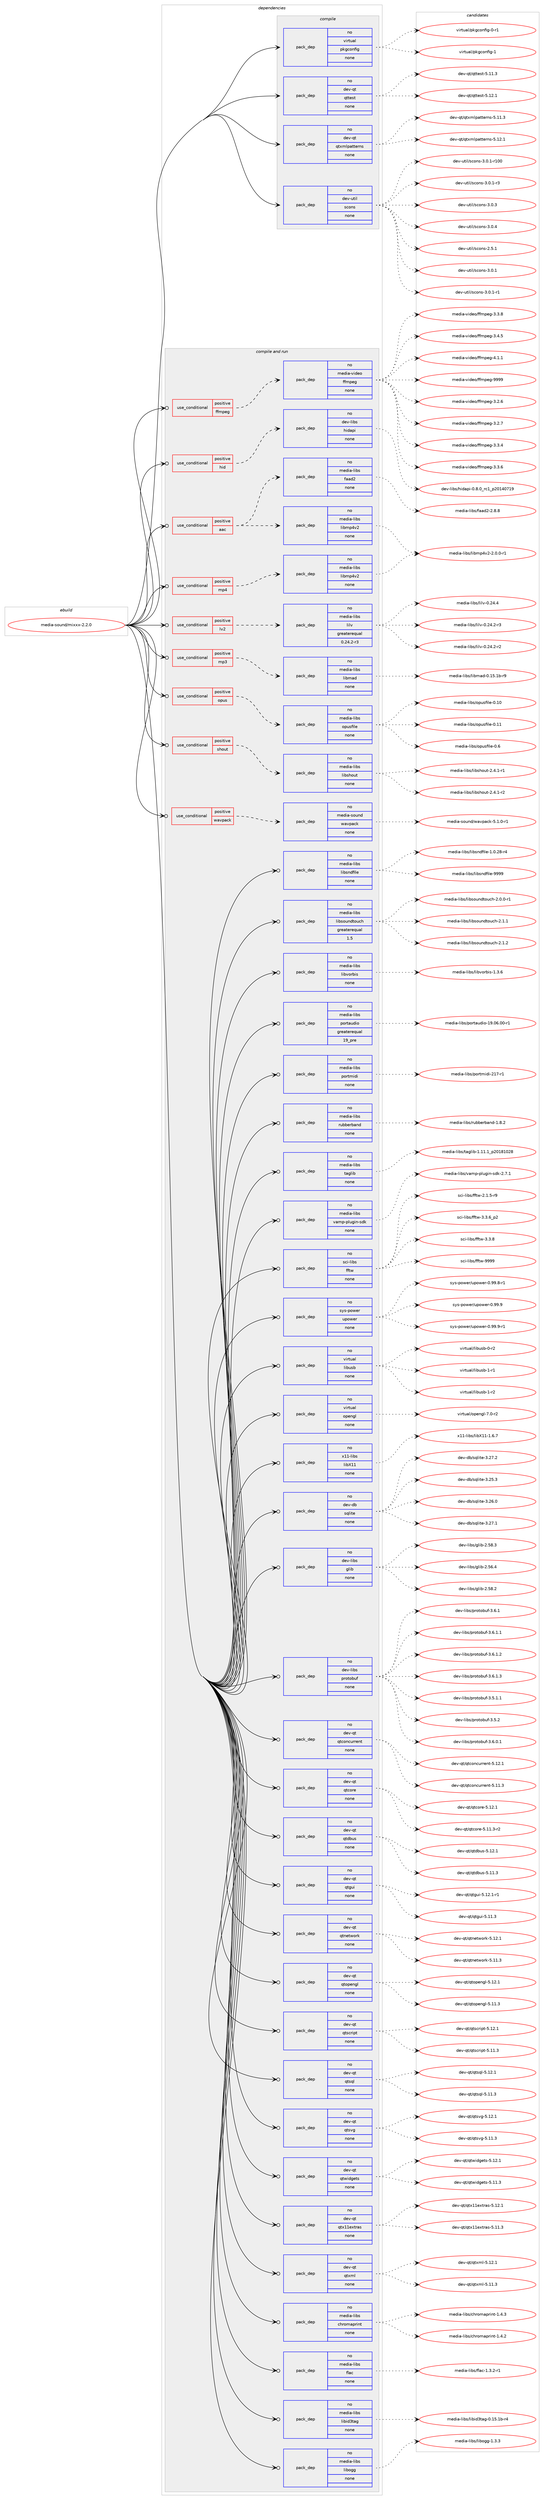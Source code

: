 digraph prolog {

# *************
# Graph options
# *************

newrank=true;
concentrate=true;
compound=true;
graph [rankdir=LR,fontname=Helvetica,fontsize=10,ranksep=1.5];#, ranksep=2.5, nodesep=0.2];
edge  [arrowhead=vee];
node  [fontname=Helvetica,fontsize=10];

# **********
# The ebuild
# **********

subgraph cluster_leftcol {
color=gray;
rank=same;
label=<<i>ebuild</i>>;
id [label="media-sound/mixxx-2.2.0", color=red, width=4, href="../media-sound/mixxx-2.2.0.svg"];
}

# ****************
# The dependencies
# ****************

subgraph cluster_midcol {
color=gray;
label=<<i>dependencies</i>>;
subgraph cluster_compile {
fillcolor="#eeeeee";
style=filled;
label=<<i>compile</i>>;
subgraph pack1163849 {
dependency1627608 [label=<<TABLE BORDER="0" CELLBORDER="1" CELLSPACING="0" CELLPADDING="4" WIDTH="220"><TR><TD ROWSPAN="6" CELLPADDING="30">pack_dep</TD></TR><TR><TD WIDTH="110">no</TD></TR><TR><TD>dev-qt</TD></TR><TR><TD>qttest</TD></TR><TR><TD>none</TD></TR><TR><TD></TD></TR></TABLE>>, shape=none, color=blue];
}
id:e -> dependency1627608:w [weight=20,style="solid",arrowhead="vee"];
subgraph pack1163850 {
dependency1627609 [label=<<TABLE BORDER="0" CELLBORDER="1" CELLSPACING="0" CELLPADDING="4" WIDTH="220"><TR><TD ROWSPAN="6" CELLPADDING="30">pack_dep</TD></TR><TR><TD WIDTH="110">no</TD></TR><TR><TD>dev-qt</TD></TR><TR><TD>qtxmlpatterns</TD></TR><TR><TD>none</TD></TR><TR><TD></TD></TR></TABLE>>, shape=none, color=blue];
}
id:e -> dependency1627609:w [weight=20,style="solid",arrowhead="vee"];
subgraph pack1163851 {
dependency1627610 [label=<<TABLE BORDER="0" CELLBORDER="1" CELLSPACING="0" CELLPADDING="4" WIDTH="220"><TR><TD ROWSPAN="6" CELLPADDING="30">pack_dep</TD></TR><TR><TD WIDTH="110">no</TD></TR><TR><TD>dev-util</TD></TR><TR><TD>scons</TD></TR><TR><TD>none</TD></TR><TR><TD></TD></TR></TABLE>>, shape=none, color=blue];
}
id:e -> dependency1627610:w [weight=20,style="solid",arrowhead="vee"];
subgraph pack1163852 {
dependency1627611 [label=<<TABLE BORDER="0" CELLBORDER="1" CELLSPACING="0" CELLPADDING="4" WIDTH="220"><TR><TD ROWSPAN="6" CELLPADDING="30">pack_dep</TD></TR><TR><TD WIDTH="110">no</TD></TR><TR><TD>virtual</TD></TR><TR><TD>pkgconfig</TD></TR><TR><TD>none</TD></TR><TR><TD></TD></TR></TABLE>>, shape=none, color=blue];
}
id:e -> dependency1627611:w [weight=20,style="solid",arrowhead="vee"];
}
subgraph cluster_compileandrun {
fillcolor="#eeeeee";
style=filled;
label=<<i>compile and run</i>>;
subgraph cond437482 {
dependency1627612 [label=<<TABLE BORDER="0" CELLBORDER="1" CELLSPACING="0" CELLPADDING="4"><TR><TD ROWSPAN="3" CELLPADDING="10">use_conditional</TD></TR><TR><TD>positive</TD></TR><TR><TD>aac</TD></TR></TABLE>>, shape=none, color=red];
subgraph pack1163853 {
dependency1627613 [label=<<TABLE BORDER="0" CELLBORDER="1" CELLSPACING="0" CELLPADDING="4" WIDTH="220"><TR><TD ROWSPAN="6" CELLPADDING="30">pack_dep</TD></TR><TR><TD WIDTH="110">no</TD></TR><TR><TD>media-libs</TD></TR><TR><TD>faad2</TD></TR><TR><TD>none</TD></TR><TR><TD></TD></TR></TABLE>>, shape=none, color=blue];
}
dependency1627612:e -> dependency1627613:w [weight=20,style="dashed",arrowhead="vee"];
subgraph pack1163854 {
dependency1627614 [label=<<TABLE BORDER="0" CELLBORDER="1" CELLSPACING="0" CELLPADDING="4" WIDTH="220"><TR><TD ROWSPAN="6" CELLPADDING="30">pack_dep</TD></TR><TR><TD WIDTH="110">no</TD></TR><TR><TD>media-libs</TD></TR><TR><TD>libmp4v2</TD></TR><TR><TD>none</TD></TR><TR><TD></TD></TR></TABLE>>, shape=none, color=blue];
}
dependency1627612:e -> dependency1627614:w [weight=20,style="dashed",arrowhead="vee"];
}
id:e -> dependency1627612:w [weight=20,style="solid",arrowhead="odotvee"];
subgraph cond437483 {
dependency1627615 [label=<<TABLE BORDER="0" CELLBORDER="1" CELLSPACING="0" CELLPADDING="4"><TR><TD ROWSPAN="3" CELLPADDING="10">use_conditional</TD></TR><TR><TD>positive</TD></TR><TR><TD>ffmpeg</TD></TR></TABLE>>, shape=none, color=red];
subgraph pack1163855 {
dependency1627616 [label=<<TABLE BORDER="0" CELLBORDER="1" CELLSPACING="0" CELLPADDING="4" WIDTH="220"><TR><TD ROWSPAN="6" CELLPADDING="30">pack_dep</TD></TR><TR><TD WIDTH="110">no</TD></TR><TR><TD>media-video</TD></TR><TR><TD>ffmpeg</TD></TR><TR><TD>none</TD></TR><TR><TD></TD></TR></TABLE>>, shape=none, color=blue];
}
dependency1627615:e -> dependency1627616:w [weight=20,style="dashed",arrowhead="vee"];
}
id:e -> dependency1627615:w [weight=20,style="solid",arrowhead="odotvee"];
subgraph cond437484 {
dependency1627617 [label=<<TABLE BORDER="0" CELLBORDER="1" CELLSPACING="0" CELLPADDING="4"><TR><TD ROWSPAN="3" CELLPADDING="10">use_conditional</TD></TR><TR><TD>positive</TD></TR><TR><TD>hid</TD></TR></TABLE>>, shape=none, color=red];
subgraph pack1163856 {
dependency1627618 [label=<<TABLE BORDER="0" CELLBORDER="1" CELLSPACING="0" CELLPADDING="4" WIDTH="220"><TR><TD ROWSPAN="6" CELLPADDING="30">pack_dep</TD></TR><TR><TD WIDTH="110">no</TD></TR><TR><TD>dev-libs</TD></TR><TR><TD>hidapi</TD></TR><TR><TD>none</TD></TR><TR><TD></TD></TR></TABLE>>, shape=none, color=blue];
}
dependency1627617:e -> dependency1627618:w [weight=20,style="dashed",arrowhead="vee"];
}
id:e -> dependency1627617:w [weight=20,style="solid",arrowhead="odotvee"];
subgraph cond437485 {
dependency1627619 [label=<<TABLE BORDER="0" CELLBORDER="1" CELLSPACING="0" CELLPADDING="4"><TR><TD ROWSPAN="3" CELLPADDING="10">use_conditional</TD></TR><TR><TD>positive</TD></TR><TR><TD>lv2</TD></TR></TABLE>>, shape=none, color=red];
subgraph pack1163857 {
dependency1627620 [label=<<TABLE BORDER="0" CELLBORDER="1" CELLSPACING="0" CELLPADDING="4" WIDTH="220"><TR><TD ROWSPAN="6" CELLPADDING="30">pack_dep</TD></TR><TR><TD WIDTH="110">no</TD></TR><TR><TD>media-libs</TD></TR><TR><TD>lilv</TD></TR><TR><TD>greaterequal</TD></TR><TR><TD>0.24.2-r3</TD></TR></TABLE>>, shape=none, color=blue];
}
dependency1627619:e -> dependency1627620:w [weight=20,style="dashed",arrowhead="vee"];
}
id:e -> dependency1627619:w [weight=20,style="solid",arrowhead="odotvee"];
subgraph cond437486 {
dependency1627621 [label=<<TABLE BORDER="0" CELLBORDER="1" CELLSPACING="0" CELLPADDING="4"><TR><TD ROWSPAN="3" CELLPADDING="10">use_conditional</TD></TR><TR><TD>positive</TD></TR><TR><TD>mp3</TD></TR></TABLE>>, shape=none, color=red];
subgraph pack1163858 {
dependency1627622 [label=<<TABLE BORDER="0" CELLBORDER="1" CELLSPACING="0" CELLPADDING="4" WIDTH="220"><TR><TD ROWSPAN="6" CELLPADDING="30">pack_dep</TD></TR><TR><TD WIDTH="110">no</TD></TR><TR><TD>media-libs</TD></TR><TR><TD>libmad</TD></TR><TR><TD>none</TD></TR><TR><TD></TD></TR></TABLE>>, shape=none, color=blue];
}
dependency1627621:e -> dependency1627622:w [weight=20,style="dashed",arrowhead="vee"];
}
id:e -> dependency1627621:w [weight=20,style="solid",arrowhead="odotvee"];
subgraph cond437487 {
dependency1627623 [label=<<TABLE BORDER="0" CELLBORDER="1" CELLSPACING="0" CELLPADDING="4"><TR><TD ROWSPAN="3" CELLPADDING="10">use_conditional</TD></TR><TR><TD>positive</TD></TR><TR><TD>mp4</TD></TR></TABLE>>, shape=none, color=red];
subgraph pack1163859 {
dependency1627624 [label=<<TABLE BORDER="0" CELLBORDER="1" CELLSPACING="0" CELLPADDING="4" WIDTH="220"><TR><TD ROWSPAN="6" CELLPADDING="30">pack_dep</TD></TR><TR><TD WIDTH="110">no</TD></TR><TR><TD>media-libs</TD></TR><TR><TD>libmp4v2</TD></TR><TR><TD>none</TD></TR><TR><TD></TD></TR></TABLE>>, shape=none, color=blue];
}
dependency1627623:e -> dependency1627624:w [weight=20,style="dashed",arrowhead="vee"];
}
id:e -> dependency1627623:w [weight=20,style="solid",arrowhead="odotvee"];
subgraph cond437488 {
dependency1627625 [label=<<TABLE BORDER="0" CELLBORDER="1" CELLSPACING="0" CELLPADDING="4"><TR><TD ROWSPAN="3" CELLPADDING="10">use_conditional</TD></TR><TR><TD>positive</TD></TR><TR><TD>opus</TD></TR></TABLE>>, shape=none, color=red];
subgraph pack1163860 {
dependency1627626 [label=<<TABLE BORDER="0" CELLBORDER="1" CELLSPACING="0" CELLPADDING="4" WIDTH="220"><TR><TD ROWSPAN="6" CELLPADDING="30">pack_dep</TD></TR><TR><TD WIDTH="110">no</TD></TR><TR><TD>media-libs</TD></TR><TR><TD>opusfile</TD></TR><TR><TD>none</TD></TR><TR><TD></TD></TR></TABLE>>, shape=none, color=blue];
}
dependency1627625:e -> dependency1627626:w [weight=20,style="dashed",arrowhead="vee"];
}
id:e -> dependency1627625:w [weight=20,style="solid",arrowhead="odotvee"];
subgraph cond437489 {
dependency1627627 [label=<<TABLE BORDER="0" CELLBORDER="1" CELLSPACING="0" CELLPADDING="4"><TR><TD ROWSPAN="3" CELLPADDING="10">use_conditional</TD></TR><TR><TD>positive</TD></TR><TR><TD>shout</TD></TR></TABLE>>, shape=none, color=red];
subgraph pack1163861 {
dependency1627628 [label=<<TABLE BORDER="0" CELLBORDER="1" CELLSPACING="0" CELLPADDING="4" WIDTH="220"><TR><TD ROWSPAN="6" CELLPADDING="30">pack_dep</TD></TR><TR><TD WIDTH="110">no</TD></TR><TR><TD>media-libs</TD></TR><TR><TD>libshout</TD></TR><TR><TD>none</TD></TR><TR><TD></TD></TR></TABLE>>, shape=none, color=blue];
}
dependency1627627:e -> dependency1627628:w [weight=20,style="dashed",arrowhead="vee"];
}
id:e -> dependency1627627:w [weight=20,style="solid",arrowhead="odotvee"];
subgraph cond437490 {
dependency1627629 [label=<<TABLE BORDER="0" CELLBORDER="1" CELLSPACING="0" CELLPADDING="4"><TR><TD ROWSPAN="3" CELLPADDING="10">use_conditional</TD></TR><TR><TD>positive</TD></TR><TR><TD>wavpack</TD></TR></TABLE>>, shape=none, color=red];
subgraph pack1163862 {
dependency1627630 [label=<<TABLE BORDER="0" CELLBORDER="1" CELLSPACING="0" CELLPADDING="4" WIDTH="220"><TR><TD ROWSPAN="6" CELLPADDING="30">pack_dep</TD></TR><TR><TD WIDTH="110">no</TD></TR><TR><TD>media-sound</TD></TR><TR><TD>wavpack</TD></TR><TR><TD>none</TD></TR><TR><TD></TD></TR></TABLE>>, shape=none, color=blue];
}
dependency1627629:e -> dependency1627630:w [weight=20,style="dashed",arrowhead="vee"];
}
id:e -> dependency1627629:w [weight=20,style="solid",arrowhead="odotvee"];
subgraph pack1163863 {
dependency1627631 [label=<<TABLE BORDER="0" CELLBORDER="1" CELLSPACING="0" CELLPADDING="4" WIDTH="220"><TR><TD ROWSPAN="6" CELLPADDING="30">pack_dep</TD></TR><TR><TD WIDTH="110">no</TD></TR><TR><TD>dev-db</TD></TR><TR><TD>sqlite</TD></TR><TR><TD>none</TD></TR><TR><TD></TD></TR></TABLE>>, shape=none, color=blue];
}
id:e -> dependency1627631:w [weight=20,style="solid",arrowhead="odotvee"];
subgraph pack1163864 {
dependency1627632 [label=<<TABLE BORDER="0" CELLBORDER="1" CELLSPACING="0" CELLPADDING="4" WIDTH="220"><TR><TD ROWSPAN="6" CELLPADDING="30">pack_dep</TD></TR><TR><TD WIDTH="110">no</TD></TR><TR><TD>dev-libs</TD></TR><TR><TD>glib</TD></TR><TR><TD>none</TD></TR><TR><TD></TD></TR></TABLE>>, shape=none, color=blue];
}
id:e -> dependency1627632:w [weight=20,style="solid",arrowhead="odotvee"];
subgraph pack1163865 {
dependency1627633 [label=<<TABLE BORDER="0" CELLBORDER="1" CELLSPACING="0" CELLPADDING="4" WIDTH="220"><TR><TD ROWSPAN="6" CELLPADDING="30">pack_dep</TD></TR><TR><TD WIDTH="110">no</TD></TR><TR><TD>dev-libs</TD></TR><TR><TD>protobuf</TD></TR><TR><TD>none</TD></TR><TR><TD></TD></TR></TABLE>>, shape=none, color=blue];
}
id:e -> dependency1627633:w [weight=20,style="solid",arrowhead="odotvee"];
subgraph pack1163866 {
dependency1627634 [label=<<TABLE BORDER="0" CELLBORDER="1" CELLSPACING="0" CELLPADDING="4" WIDTH="220"><TR><TD ROWSPAN="6" CELLPADDING="30">pack_dep</TD></TR><TR><TD WIDTH="110">no</TD></TR><TR><TD>dev-qt</TD></TR><TR><TD>qtconcurrent</TD></TR><TR><TD>none</TD></TR><TR><TD></TD></TR></TABLE>>, shape=none, color=blue];
}
id:e -> dependency1627634:w [weight=20,style="solid",arrowhead="odotvee"];
subgraph pack1163867 {
dependency1627635 [label=<<TABLE BORDER="0" CELLBORDER="1" CELLSPACING="0" CELLPADDING="4" WIDTH="220"><TR><TD ROWSPAN="6" CELLPADDING="30">pack_dep</TD></TR><TR><TD WIDTH="110">no</TD></TR><TR><TD>dev-qt</TD></TR><TR><TD>qtcore</TD></TR><TR><TD>none</TD></TR><TR><TD></TD></TR></TABLE>>, shape=none, color=blue];
}
id:e -> dependency1627635:w [weight=20,style="solid",arrowhead="odotvee"];
subgraph pack1163868 {
dependency1627636 [label=<<TABLE BORDER="0" CELLBORDER="1" CELLSPACING="0" CELLPADDING="4" WIDTH="220"><TR><TD ROWSPAN="6" CELLPADDING="30">pack_dep</TD></TR><TR><TD WIDTH="110">no</TD></TR><TR><TD>dev-qt</TD></TR><TR><TD>qtdbus</TD></TR><TR><TD>none</TD></TR><TR><TD></TD></TR></TABLE>>, shape=none, color=blue];
}
id:e -> dependency1627636:w [weight=20,style="solid",arrowhead="odotvee"];
subgraph pack1163869 {
dependency1627637 [label=<<TABLE BORDER="0" CELLBORDER="1" CELLSPACING="0" CELLPADDING="4" WIDTH="220"><TR><TD ROWSPAN="6" CELLPADDING="30">pack_dep</TD></TR><TR><TD WIDTH="110">no</TD></TR><TR><TD>dev-qt</TD></TR><TR><TD>qtgui</TD></TR><TR><TD>none</TD></TR><TR><TD></TD></TR></TABLE>>, shape=none, color=blue];
}
id:e -> dependency1627637:w [weight=20,style="solid",arrowhead="odotvee"];
subgraph pack1163870 {
dependency1627638 [label=<<TABLE BORDER="0" CELLBORDER="1" CELLSPACING="0" CELLPADDING="4" WIDTH="220"><TR><TD ROWSPAN="6" CELLPADDING="30">pack_dep</TD></TR><TR><TD WIDTH="110">no</TD></TR><TR><TD>dev-qt</TD></TR><TR><TD>qtnetwork</TD></TR><TR><TD>none</TD></TR><TR><TD></TD></TR></TABLE>>, shape=none, color=blue];
}
id:e -> dependency1627638:w [weight=20,style="solid",arrowhead="odotvee"];
subgraph pack1163871 {
dependency1627639 [label=<<TABLE BORDER="0" CELLBORDER="1" CELLSPACING="0" CELLPADDING="4" WIDTH="220"><TR><TD ROWSPAN="6" CELLPADDING="30">pack_dep</TD></TR><TR><TD WIDTH="110">no</TD></TR><TR><TD>dev-qt</TD></TR><TR><TD>qtopengl</TD></TR><TR><TD>none</TD></TR><TR><TD></TD></TR></TABLE>>, shape=none, color=blue];
}
id:e -> dependency1627639:w [weight=20,style="solid",arrowhead="odotvee"];
subgraph pack1163872 {
dependency1627640 [label=<<TABLE BORDER="0" CELLBORDER="1" CELLSPACING="0" CELLPADDING="4" WIDTH="220"><TR><TD ROWSPAN="6" CELLPADDING="30">pack_dep</TD></TR><TR><TD WIDTH="110">no</TD></TR><TR><TD>dev-qt</TD></TR><TR><TD>qtscript</TD></TR><TR><TD>none</TD></TR><TR><TD></TD></TR></TABLE>>, shape=none, color=blue];
}
id:e -> dependency1627640:w [weight=20,style="solid",arrowhead="odotvee"];
subgraph pack1163873 {
dependency1627641 [label=<<TABLE BORDER="0" CELLBORDER="1" CELLSPACING="0" CELLPADDING="4" WIDTH="220"><TR><TD ROWSPAN="6" CELLPADDING="30">pack_dep</TD></TR><TR><TD WIDTH="110">no</TD></TR><TR><TD>dev-qt</TD></TR><TR><TD>qtsql</TD></TR><TR><TD>none</TD></TR><TR><TD></TD></TR></TABLE>>, shape=none, color=blue];
}
id:e -> dependency1627641:w [weight=20,style="solid",arrowhead="odotvee"];
subgraph pack1163874 {
dependency1627642 [label=<<TABLE BORDER="0" CELLBORDER="1" CELLSPACING="0" CELLPADDING="4" WIDTH="220"><TR><TD ROWSPAN="6" CELLPADDING="30">pack_dep</TD></TR><TR><TD WIDTH="110">no</TD></TR><TR><TD>dev-qt</TD></TR><TR><TD>qtsvg</TD></TR><TR><TD>none</TD></TR><TR><TD></TD></TR></TABLE>>, shape=none, color=blue];
}
id:e -> dependency1627642:w [weight=20,style="solid",arrowhead="odotvee"];
subgraph pack1163875 {
dependency1627643 [label=<<TABLE BORDER="0" CELLBORDER="1" CELLSPACING="0" CELLPADDING="4" WIDTH="220"><TR><TD ROWSPAN="6" CELLPADDING="30">pack_dep</TD></TR><TR><TD WIDTH="110">no</TD></TR><TR><TD>dev-qt</TD></TR><TR><TD>qtwidgets</TD></TR><TR><TD>none</TD></TR><TR><TD></TD></TR></TABLE>>, shape=none, color=blue];
}
id:e -> dependency1627643:w [weight=20,style="solid",arrowhead="odotvee"];
subgraph pack1163876 {
dependency1627644 [label=<<TABLE BORDER="0" CELLBORDER="1" CELLSPACING="0" CELLPADDING="4" WIDTH="220"><TR><TD ROWSPAN="6" CELLPADDING="30">pack_dep</TD></TR><TR><TD WIDTH="110">no</TD></TR><TR><TD>dev-qt</TD></TR><TR><TD>qtx11extras</TD></TR><TR><TD>none</TD></TR><TR><TD></TD></TR></TABLE>>, shape=none, color=blue];
}
id:e -> dependency1627644:w [weight=20,style="solid",arrowhead="odotvee"];
subgraph pack1163877 {
dependency1627645 [label=<<TABLE BORDER="0" CELLBORDER="1" CELLSPACING="0" CELLPADDING="4" WIDTH="220"><TR><TD ROWSPAN="6" CELLPADDING="30">pack_dep</TD></TR><TR><TD WIDTH="110">no</TD></TR><TR><TD>dev-qt</TD></TR><TR><TD>qtxml</TD></TR><TR><TD>none</TD></TR><TR><TD></TD></TR></TABLE>>, shape=none, color=blue];
}
id:e -> dependency1627645:w [weight=20,style="solid",arrowhead="odotvee"];
subgraph pack1163878 {
dependency1627646 [label=<<TABLE BORDER="0" CELLBORDER="1" CELLSPACING="0" CELLPADDING="4" WIDTH="220"><TR><TD ROWSPAN="6" CELLPADDING="30">pack_dep</TD></TR><TR><TD WIDTH="110">no</TD></TR><TR><TD>media-libs</TD></TR><TR><TD>chromaprint</TD></TR><TR><TD>none</TD></TR><TR><TD></TD></TR></TABLE>>, shape=none, color=blue];
}
id:e -> dependency1627646:w [weight=20,style="solid",arrowhead="odotvee"];
subgraph pack1163879 {
dependency1627647 [label=<<TABLE BORDER="0" CELLBORDER="1" CELLSPACING="0" CELLPADDING="4" WIDTH="220"><TR><TD ROWSPAN="6" CELLPADDING="30">pack_dep</TD></TR><TR><TD WIDTH="110">no</TD></TR><TR><TD>media-libs</TD></TR><TR><TD>flac</TD></TR><TR><TD>none</TD></TR><TR><TD></TD></TR></TABLE>>, shape=none, color=blue];
}
id:e -> dependency1627647:w [weight=20,style="solid",arrowhead="odotvee"];
subgraph pack1163880 {
dependency1627648 [label=<<TABLE BORDER="0" CELLBORDER="1" CELLSPACING="0" CELLPADDING="4" WIDTH="220"><TR><TD ROWSPAN="6" CELLPADDING="30">pack_dep</TD></TR><TR><TD WIDTH="110">no</TD></TR><TR><TD>media-libs</TD></TR><TR><TD>libid3tag</TD></TR><TR><TD>none</TD></TR><TR><TD></TD></TR></TABLE>>, shape=none, color=blue];
}
id:e -> dependency1627648:w [weight=20,style="solid",arrowhead="odotvee"];
subgraph pack1163881 {
dependency1627649 [label=<<TABLE BORDER="0" CELLBORDER="1" CELLSPACING="0" CELLPADDING="4" WIDTH="220"><TR><TD ROWSPAN="6" CELLPADDING="30">pack_dep</TD></TR><TR><TD WIDTH="110">no</TD></TR><TR><TD>media-libs</TD></TR><TR><TD>libogg</TD></TR><TR><TD>none</TD></TR><TR><TD></TD></TR></TABLE>>, shape=none, color=blue];
}
id:e -> dependency1627649:w [weight=20,style="solid",arrowhead="odotvee"];
subgraph pack1163882 {
dependency1627650 [label=<<TABLE BORDER="0" CELLBORDER="1" CELLSPACING="0" CELLPADDING="4" WIDTH="220"><TR><TD ROWSPAN="6" CELLPADDING="30">pack_dep</TD></TR><TR><TD WIDTH="110">no</TD></TR><TR><TD>media-libs</TD></TR><TR><TD>libsndfile</TD></TR><TR><TD>none</TD></TR><TR><TD></TD></TR></TABLE>>, shape=none, color=blue];
}
id:e -> dependency1627650:w [weight=20,style="solid",arrowhead="odotvee"];
subgraph pack1163883 {
dependency1627651 [label=<<TABLE BORDER="0" CELLBORDER="1" CELLSPACING="0" CELLPADDING="4" WIDTH="220"><TR><TD ROWSPAN="6" CELLPADDING="30">pack_dep</TD></TR><TR><TD WIDTH="110">no</TD></TR><TR><TD>media-libs</TD></TR><TR><TD>libsoundtouch</TD></TR><TR><TD>greaterequal</TD></TR><TR><TD>1.5</TD></TR></TABLE>>, shape=none, color=blue];
}
id:e -> dependency1627651:w [weight=20,style="solid",arrowhead="odotvee"];
subgraph pack1163884 {
dependency1627652 [label=<<TABLE BORDER="0" CELLBORDER="1" CELLSPACING="0" CELLPADDING="4" WIDTH="220"><TR><TD ROWSPAN="6" CELLPADDING="30">pack_dep</TD></TR><TR><TD WIDTH="110">no</TD></TR><TR><TD>media-libs</TD></TR><TR><TD>libvorbis</TD></TR><TR><TD>none</TD></TR><TR><TD></TD></TR></TABLE>>, shape=none, color=blue];
}
id:e -> dependency1627652:w [weight=20,style="solid",arrowhead="odotvee"];
subgraph pack1163885 {
dependency1627653 [label=<<TABLE BORDER="0" CELLBORDER="1" CELLSPACING="0" CELLPADDING="4" WIDTH="220"><TR><TD ROWSPAN="6" CELLPADDING="30">pack_dep</TD></TR><TR><TD WIDTH="110">no</TD></TR><TR><TD>media-libs</TD></TR><TR><TD>portaudio</TD></TR><TR><TD>greaterequal</TD></TR><TR><TD>19_pre</TD></TR></TABLE>>, shape=none, color=blue];
}
id:e -> dependency1627653:w [weight=20,style="solid",arrowhead="odotvee"];
subgraph pack1163886 {
dependency1627654 [label=<<TABLE BORDER="0" CELLBORDER="1" CELLSPACING="0" CELLPADDING="4" WIDTH="220"><TR><TD ROWSPAN="6" CELLPADDING="30">pack_dep</TD></TR><TR><TD WIDTH="110">no</TD></TR><TR><TD>media-libs</TD></TR><TR><TD>portmidi</TD></TR><TR><TD>none</TD></TR><TR><TD></TD></TR></TABLE>>, shape=none, color=blue];
}
id:e -> dependency1627654:w [weight=20,style="solid",arrowhead="odotvee"];
subgraph pack1163887 {
dependency1627655 [label=<<TABLE BORDER="0" CELLBORDER="1" CELLSPACING="0" CELLPADDING="4" WIDTH="220"><TR><TD ROWSPAN="6" CELLPADDING="30">pack_dep</TD></TR><TR><TD WIDTH="110">no</TD></TR><TR><TD>media-libs</TD></TR><TR><TD>rubberband</TD></TR><TR><TD>none</TD></TR><TR><TD></TD></TR></TABLE>>, shape=none, color=blue];
}
id:e -> dependency1627655:w [weight=20,style="solid",arrowhead="odotvee"];
subgraph pack1163888 {
dependency1627656 [label=<<TABLE BORDER="0" CELLBORDER="1" CELLSPACING="0" CELLPADDING="4" WIDTH="220"><TR><TD ROWSPAN="6" CELLPADDING="30">pack_dep</TD></TR><TR><TD WIDTH="110">no</TD></TR><TR><TD>media-libs</TD></TR><TR><TD>taglib</TD></TR><TR><TD>none</TD></TR><TR><TD></TD></TR></TABLE>>, shape=none, color=blue];
}
id:e -> dependency1627656:w [weight=20,style="solid",arrowhead="odotvee"];
subgraph pack1163889 {
dependency1627657 [label=<<TABLE BORDER="0" CELLBORDER="1" CELLSPACING="0" CELLPADDING="4" WIDTH="220"><TR><TD ROWSPAN="6" CELLPADDING="30">pack_dep</TD></TR><TR><TD WIDTH="110">no</TD></TR><TR><TD>media-libs</TD></TR><TR><TD>vamp-plugin-sdk</TD></TR><TR><TD>none</TD></TR><TR><TD></TD></TR></TABLE>>, shape=none, color=blue];
}
id:e -> dependency1627657:w [weight=20,style="solid",arrowhead="odotvee"];
subgraph pack1163890 {
dependency1627658 [label=<<TABLE BORDER="0" CELLBORDER="1" CELLSPACING="0" CELLPADDING="4" WIDTH="220"><TR><TD ROWSPAN="6" CELLPADDING="30">pack_dep</TD></TR><TR><TD WIDTH="110">no</TD></TR><TR><TD>sci-libs</TD></TR><TR><TD>fftw</TD></TR><TR><TD>none</TD></TR><TR><TD></TD></TR></TABLE>>, shape=none, color=blue];
}
id:e -> dependency1627658:w [weight=20,style="solid",arrowhead="odotvee"];
subgraph pack1163891 {
dependency1627659 [label=<<TABLE BORDER="0" CELLBORDER="1" CELLSPACING="0" CELLPADDING="4" WIDTH="220"><TR><TD ROWSPAN="6" CELLPADDING="30">pack_dep</TD></TR><TR><TD WIDTH="110">no</TD></TR><TR><TD>sys-power</TD></TR><TR><TD>upower</TD></TR><TR><TD>none</TD></TR><TR><TD></TD></TR></TABLE>>, shape=none, color=blue];
}
id:e -> dependency1627659:w [weight=20,style="solid",arrowhead="odotvee"];
subgraph pack1163892 {
dependency1627660 [label=<<TABLE BORDER="0" CELLBORDER="1" CELLSPACING="0" CELLPADDING="4" WIDTH="220"><TR><TD ROWSPAN="6" CELLPADDING="30">pack_dep</TD></TR><TR><TD WIDTH="110">no</TD></TR><TR><TD>virtual</TD></TR><TR><TD>libusb</TD></TR><TR><TD>none</TD></TR><TR><TD></TD></TR></TABLE>>, shape=none, color=blue];
}
id:e -> dependency1627660:w [weight=20,style="solid",arrowhead="odotvee"];
subgraph pack1163893 {
dependency1627661 [label=<<TABLE BORDER="0" CELLBORDER="1" CELLSPACING="0" CELLPADDING="4" WIDTH="220"><TR><TD ROWSPAN="6" CELLPADDING="30">pack_dep</TD></TR><TR><TD WIDTH="110">no</TD></TR><TR><TD>virtual</TD></TR><TR><TD>opengl</TD></TR><TR><TD>none</TD></TR><TR><TD></TD></TR></TABLE>>, shape=none, color=blue];
}
id:e -> dependency1627661:w [weight=20,style="solid",arrowhead="odotvee"];
subgraph pack1163894 {
dependency1627662 [label=<<TABLE BORDER="0" CELLBORDER="1" CELLSPACING="0" CELLPADDING="4" WIDTH="220"><TR><TD ROWSPAN="6" CELLPADDING="30">pack_dep</TD></TR><TR><TD WIDTH="110">no</TD></TR><TR><TD>x11-libs</TD></TR><TR><TD>libX11</TD></TR><TR><TD>none</TD></TR><TR><TD></TD></TR></TABLE>>, shape=none, color=blue];
}
id:e -> dependency1627662:w [weight=20,style="solid",arrowhead="odotvee"];
}
subgraph cluster_run {
fillcolor="#eeeeee";
style=filled;
label=<<i>run</i>>;
}
}

# **************
# The candidates
# **************

subgraph cluster_choices {
rank=same;
color=gray;
label=<<i>candidates</i>>;

subgraph choice1163849 {
color=black;
nodesep=1;
choice100101118451131164711311611610111511645534649494651 [label="dev-qt/qttest-5.11.3", color=red, width=4,href="../dev-qt/qttest-5.11.3.svg"];
choice100101118451131164711311611610111511645534649504649 [label="dev-qt/qttest-5.12.1", color=red, width=4,href="../dev-qt/qttest-5.12.1.svg"];
dependency1627608:e -> choice100101118451131164711311611610111511645534649494651:w [style=dotted,weight="100"];
dependency1627608:e -> choice100101118451131164711311611610111511645534649504649:w [style=dotted,weight="100"];
}
subgraph choice1163850 {
color=black;
nodesep=1;
choice10010111845113116471131161201091081129711611610111411011545534649494651 [label="dev-qt/qtxmlpatterns-5.11.3", color=red, width=4,href="../dev-qt/qtxmlpatterns-5.11.3.svg"];
choice10010111845113116471131161201091081129711611610111411011545534649504649 [label="dev-qt/qtxmlpatterns-5.12.1", color=red, width=4,href="../dev-qt/qtxmlpatterns-5.12.1.svg"];
dependency1627609:e -> choice10010111845113116471131161201091081129711611610111411011545534649494651:w [style=dotted,weight="100"];
dependency1627609:e -> choice10010111845113116471131161201091081129711611610111411011545534649504649:w [style=dotted,weight="100"];
}
subgraph choice1163851 {
color=black;
nodesep=1;
choice100101118451171161051084711599111110115455046534649 [label="dev-util/scons-2.5.1", color=red, width=4,href="../dev-util/scons-2.5.1.svg"];
choice100101118451171161051084711599111110115455146484649 [label="dev-util/scons-3.0.1", color=red, width=4,href="../dev-util/scons-3.0.1.svg"];
choice1001011184511711610510847115991111101154551464846494511449 [label="dev-util/scons-3.0.1-r1", color=red, width=4,href="../dev-util/scons-3.0.1-r1.svg"];
choice10010111845117116105108471159911111011545514648464945114494848 [label="dev-util/scons-3.0.1-r100", color=red, width=4,href="../dev-util/scons-3.0.1-r100.svg"];
choice1001011184511711610510847115991111101154551464846494511451 [label="dev-util/scons-3.0.1-r3", color=red, width=4,href="../dev-util/scons-3.0.1-r3.svg"];
choice100101118451171161051084711599111110115455146484651 [label="dev-util/scons-3.0.3", color=red, width=4,href="../dev-util/scons-3.0.3.svg"];
choice100101118451171161051084711599111110115455146484652 [label="dev-util/scons-3.0.4", color=red, width=4,href="../dev-util/scons-3.0.4.svg"];
dependency1627610:e -> choice100101118451171161051084711599111110115455046534649:w [style=dotted,weight="100"];
dependency1627610:e -> choice100101118451171161051084711599111110115455146484649:w [style=dotted,weight="100"];
dependency1627610:e -> choice1001011184511711610510847115991111101154551464846494511449:w [style=dotted,weight="100"];
dependency1627610:e -> choice10010111845117116105108471159911111011545514648464945114494848:w [style=dotted,weight="100"];
dependency1627610:e -> choice1001011184511711610510847115991111101154551464846494511451:w [style=dotted,weight="100"];
dependency1627610:e -> choice100101118451171161051084711599111110115455146484651:w [style=dotted,weight="100"];
dependency1627610:e -> choice100101118451171161051084711599111110115455146484652:w [style=dotted,weight="100"];
}
subgraph choice1163852 {
color=black;
nodesep=1;
choice11810511411611797108471121071039911111010210510345484511449 [label="virtual/pkgconfig-0-r1", color=red, width=4,href="../virtual/pkgconfig-0-r1.svg"];
choice1181051141161179710847112107103991111101021051034549 [label="virtual/pkgconfig-1", color=red, width=4,href="../virtual/pkgconfig-1.svg"];
dependency1627611:e -> choice11810511411611797108471121071039911111010210510345484511449:w [style=dotted,weight="100"];
dependency1627611:e -> choice1181051141161179710847112107103991111101021051034549:w [style=dotted,weight="100"];
}
subgraph choice1163853 {
color=black;
nodesep=1;
choice10910110010597451081059811547102979710050455046564656 [label="media-libs/faad2-2.8.8", color=red, width=4,href="../media-libs/faad2-2.8.8.svg"];
dependency1627613:e -> choice10910110010597451081059811547102979710050455046564656:w [style=dotted,weight="100"];
}
subgraph choice1163854 {
color=black;
nodesep=1;
choice109101100105974510810598115471081059810911252118504550464846484511449 [label="media-libs/libmp4v2-2.0.0-r1", color=red, width=4,href="../media-libs/libmp4v2-2.0.0-r1.svg"];
dependency1627614:e -> choice109101100105974510810598115471081059810911252118504550464846484511449:w [style=dotted,weight="100"];
}
subgraph choice1163855 {
color=black;
nodesep=1;
choice109101100105974511810510010111147102102109112101103455146504654 [label="media-video/ffmpeg-3.2.6", color=red, width=4,href="../media-video/ffmpeg-3.2.6.svg"];
choice109101100105974511810510010111147102102109112101103455146504655 [label="media-video/ffmpeg-3.2.7", color=red, width=4,href="../media-video/ffmpeg-3.2.7.svg"];
choice109101100105974511810510010111147102102109112101103455146514652 [label="media-video/ffmpeg-3.3.4", color=red, width=4,href="../media-video/ffmpeg-3.3.4.svg"];
choice109101100105974511810510010111147102102109112101103455146514654 [label="media-video/ffmpeg-3.3.6", color=red, width=4,href="../media-video/ffmpeg-3.3.6.svg"];
choice109101100105974511810510010111147102102109112101103455146514656 [label="media-video/ffmpeg-3.3.8", color=red, width=4,href="../media-video/ffmpeg-3.3.8.svg"];
choice109101100105974511810510010111147102102109112101103455146524653 [label="media-video/ffmpeg-3.4.5", color=red, width=4,href="../media-video/ffmpeg-3.4.5.svg"];
choice109101100105974511810510010111147102102109112101103455246494649 [label="media-video/ffmpeg-4.1.1", color=red, width=4,href="../media-video/ffmpeg-4.1.1.svg"];
choice1091011001059745118105100101111471021021091121011034557575757 [label="media-video/ffmpeg-9999", color=red, width=4,href="../media-video/ffmpeg-9999.svg"];
dependency1627616:e -> choice109101100105974511810510010111147102102109112101103455146504654:w [style=dotted,weight="100"];
dependency1627616:e -> choice109101100105974511810510010111147102102109112101103455146504655:w [style=dotted,weight="100"];
dependency1627616:e -> choice109101100105974511810510010111147102102109112101103455146514652:w [style=dotted,weight="100"];
dependency1627616:e -> choice109101100105974511810510010111147102102109112101103455146514654:w [style=dotted,weight="100"];
dependency1627616:e -> choice109101100105974511810510010111147102102109112101103455146514656:w [style=dotted,weight="100"];
dependency1627616:e -> choice109101100105974511810510010111147102102109112101103455146524653:w [style=dotted,weight="100"];
dependency1627616:e -> choice109101100105974511810510010111147102102109112101103455246494649:w [style=dotted,weight="100"];
dependency1627616:e -> choice1091011001059745118105100101111471021021091121011034557575757:w [style=dotted,weight="100"];
}
subgraph choice1163856 {
color=black;
nodesep=1;
choice10010111845108105981154710410510097112105454846564648951149949951125048495248554957 [label="dev-libs/hidapi-0.8.0_rc1_p20140719", color=red, width=4,href="../dev-libs/hidapi-0.8.0_rc1_p20140719.svg"];
dependency1627618:e -> choice10010111845108105981154710410510097112105454846564648951149949951125048495248554957:w [style=dotted,weight="100"];
}
subgraph choice1163857 {
color=black;
nodesep=1;
choice10910110010597451081059811547108105108118454846505246504511450 [label="media-libs/lilv-0.24.2-r2", color=red, width=4,href="../media-libs/lilv-0.24.2-r2.svg"];
choice10910110010597451081059811547108105108118454846505246504511451 [label="media-libs/lilv-0.24.2-r3", color=red, width=4,href="../media-libs/lilv-0.24.2-r3.svg"];
choice1091011001059745108105981154710810510811845484650524652 [label="media-libs/lilv-0.24.4", color=red, width=4,href="../media-libs/lilv-0.24.4.svg"];
dependency1627620:e -> choice10910110010597451081059811547108105108118454846505246504511450:w [style=dotted,weight="100"];
dependency1627620:e -> choice10910110010597451081059811547108105108118454846505246504511451:w [style=dotted,weight="100"];
dependency1627620:e -> choice1091011001059745108105981154710810510811845484650524652:w [style=dotted,weight="100"];
}
subgraph choice1163858 {
color=black;
nodesep=1;
choice10910110010597451081059811547108105981099710045484649534649984511457 [label="media-libs/libmad-0.15.1b-r9", color=red, width=4,href="../media-libs/libmad-0.15.1b-r9.svg"];
dependency1627622:e -> choice10910110010597451081059811547108105981099710045484649534649984511457:w [style=dotted,weight="100"];
}
subgraph choice1163859 {
color=black;
nodesep=1;
choice109101100105974510810598115471081059810911252118504550464846484511449 [label="media-libs/libmp4v2-2.0.0-r1", color=red, width=4,href="../media-libs/libmp4v2-2.0.0-r1.svg"];
dependency1627624:e -> choice109101100105974510810598115471081059810911252118504550464846484511449:w [style=dotted,weight="100"];
}
subgraph choice1163860 {
color=black;
nodesep=1;
choice109101100105974510810598115471111121171151021051081014548464948 [label="media-libs/opusfile-0.10", color=red, width=4,href="../media-libs/opusfile-0.10.svg"];
choice109101100105974510810598115471111121171151021051081014548464949 [label="media-libs/opusfile-0.11", color=red, width=4,href="../media-libs/opusfile-0.11.svg"];
choice1091011001059745108105981154711111211711510210510810145484654 [label="media-libs/opusfile-0.6", color=red, width=4,href="../media-libs/opusfile-0.6.svg"];
dependency1627626:e -> choice109101100105974510810598115471111121171151021051081014548464948:w [style=dotted,weight="100"];
dependency1627626:e -> choice109101100105974510810598115471111121171151021051081014548464949:w [style=dotted,weight="100"];
dependency1627626:e -> choice1091011001059745108105981154711111211711510210510810145484654:w [style=dotted,weight="100"];
}
subgraph choice1163861 {
color=black;
nodesep=1;
choice10910110010597451081059811547108105981151041111171164550465246494511449 [label="media-libs/libshout-2.4.1-r1", color=red, width=4,href="../media-libs/libshout-2.4.1-r1.svg"];
choice10910110010597451081059811547108105981151041111171164550465246494511450 [label="media-libs/libshout-2.4.1-r2", color=red, width=4,href="../media-libs/libshout-2.4.1-r2.svg"];
dependency1627628:e -> choice10910110010597451081059811547108105981151041111171164550465246494511449:w [style=dotted,weight="100"];
dependency1627628:e -> choice10910110010597451081059811547108105981151041111171164550465246494511450:w [style=dotted,weight="100"];
}
subgraph choice1163862 {
color=black;
nodesep=1;
choice1091011001059745115111117110100471199711811297991074553464946484511449 [label="media-sound/wavpack-5.1.0-r1", color=red, width=4,href="../media-sound/wavpack-5.1.0-r1.svg"];
dependency1627630:e -> choice1091011001059745115111117110100471199711811297991074553464946484511449:w [style=dotted,weight="100"];
}
subgraph choice1163863 {
color=black;
nodesep=1;
choice10010111845100984711511310810511610145514650534651 [label="dev-db/sqlite-3.25.3", color=red, width=4,href="../dev-db/sqlite-3.25.3.svg"];
choice10010111845100984711511310810511610145514650544648 [label="dev-db/sqlite-3.26.0", color=red, width=4,href="../dev-db/sqlite-3.26.0.svg"];
choice10010111845100984711511310810511610145514650554649 [label="dev-db/sqlite-3.27.1", color=red, width=4,href="../dev-db/sqlite-3.27.1.svg"];
choice10010111845100984711511310810511610145514650554650 [label="dev-db/sqlite-3.27.2", color=red, width=4,href="../dev-db/sqlite-3.27.2.svg"];
dependency1627631:e -> choice10010111845100984711511310810511610145514650534651:w [style=dotted,weight="100"];
dependency1627631:e -> choice10010111845100984711511310810511610145514650544648:w [style=dotted,weight="100"];
dependency1627631:e -> choice10010111845100984711511310810511610145514650554649:w [style=dotted,weight="100"];
dependency1627631:e -> choice10010111845100984711511310810511610145514650554650:w [style=dotted,weight="100"];
}
subgraph choice1163864 {
color=black;
nodesep=1;
choice1001011184510810598115471031081059845504653544652 [label="dev-libs/glib-2.56.4", color=red, width=4,href="../dev-libs/glib-2.56.4.svg"];
choice1001011184510810598115471031081059845504653564650 [label="dev-libs/glib-2.58.2", color=red, width=4,href="../dev-libs/glib-2.58.2.svg"];
choice1001011184510810598115471031081059845504653564651 [label="dev-libs/glib-2.58.3", color=red, width=4,href="../dev-libs/glib-2.58.3.svg"];
dependency1627632:e -> choice1001011184510810598115471031081059845504653544652:w [style=dotted,weight="100"];
dependency1627632:e -> choice1001011184510810598115471031081059845504653564650:w [style=dotted,weight="100"];
dependency1627632:e -> choice1001011184510810598115471031081059845504653564651:w [style=dotted,weight="100"];
}
subgraph choice1163865 {
color=black;
nodesep=1;
choice100101118451081059811547112114111116111981171024551465346494649 [label="dev-libs/protobuf-3.5.1.1", color=red, width=4,href="../dev-libs/protobuf-3.5.1.1.svg"];
choice10010111845108105981154711211411111611198117102455146534650 [label="dev-libs/protobuf-3.5.2", color=red, width=4,href="../dev-libs/protobuf-3.5.2.svg"];
choice100101118451081059811547112114111116111981171024551465446484649 [label="dev-libs/protobuf-3.6.0.1", color=red, width=4,href="../dev-libs/protobuf-3.6.0.1.svg"];
choice10010111845108105981154711211411111611198117102455146544649 [label="dev-libs/protobuf-3.6.1", color=red, width=4,href="../dev-libs/protobuf-3.6.1.svg"];
choice100101118451081059811547112114111116111981171024551465446494649 [label="dev-libs/protobuf-3.6.1.1", color=red, width=4,href="../dev-libs/protobuf-3.6.1.1.svg"];
choice100101118451081059811547112114111116111981171024551465446494650 [label="dev-libs/protobuf-3.6.1.2", color=red, width=4,href="../dev-libs/protobuf-3.6.1.2.svg"];
choice100101118451081059811547112114111116111981171024551465446494651 [label="dev-libs/protobuf-3.6.1.3", color=red, width=4,href="../dev-libs/protobuf-3.6.1.3.svg"];
dependency1627633:e -> choice100101118451081059811547112114111116111981171024551465346494649:w [style=dotted,weight="100"];
dependency1627633:e -> choice10010111845108105981154711211411111611198117102455146534650:w [style=dotted,weight="100"];
dependency1627633:e -> choice100101118451081059811547112114111116111981171024551465446484649:w [style=dotted,weight="100"];
dependency1627633:e -> choice10010111845108105981154711211411111611198117102455146544649:w [style=dotted,weight="100"];
dependency1627633:e -> choice100101118451081059811547112114111116111981171024551465446494649:w [style=dotted,weight="100"];
dependency1627633:e -> choice100101118451081059811547112114111116111981171024551465446494650:w [style=dotted,weight="100"];
dependency1627633:e -> choice100101118451081059811547112114111116111981171024551465446494651:w [style=dotted,weight="100"];
}
subgraph choice1163866 {
color=black;
nodesep=1;
choice1001011184511311647113116991111109911711411410111011645534649494651 [label="dev-qt/qtconcurrent-5.11.3", color=red, width=4,href="../dev-qt/qtconcurrent-5.11.3.svg"];
choice1001011184511311647113116991111109911711411410111011645534649504649 [label="dev-qt/qtconcurrent-5.12.1", color=red, width=4,href="../dev-qt/qtconcurrent-5.12.1.svg"];
dependency1627634:e -> choice1001011184511311647113116991111109911711411410111011645534649494651:w [style=dotted,weight="100"];
dependency1627634:e -> choice1001011184511311647113116991111109911711411410111011645534649504649:w [style=dotted,weight="100"];
}
subgraph choice1163867 {
color=black;
nodesep=1;
choice100101118451131164711311699111114101455346494946514511450 [label="dev-qt/qtcore-5.11.3-r2", color=red, width=4,href="../dev-qt/qtcore-5.11.3-r2.svg"];
choice10010111845113116471131169911111410145534649504649 [label="dev-qt/qtcore-5.12.1", color=red, width=4,href="../dev-qt/qtcore-5.12.1.svg"];
dependency1627635:e -> choice100101118451131164711311699111114101455346494946514511450:w [style=dotted,weight="100"];
dependency1627635:e -> choice10010111845113116471131169911111410145534649504649:w [style=dotted,weight="100"];
}
subgraph choice1163868 {
color=black;
nodesep=1;
choice10010111845113116471131161009811711545534649494651 [label="dev-qt/qtdbus-5.11.3", color=red, width=4,href="../dev-qt/qtdbus-5.11.3.svg"];
choice10010111845113116471131161009811711545534649504649 [label="dev-qt/qtdbus-5.12.1", color=red, width=4,href="../dev-qt/qtdbus-5.12.1.svg"];
dependency1627636:e -> choice10010111845113116471131161009811711545534649494651:w [style=dotted,weight="100"];
dependency1627636:e -> choice10010111845113116471131161009811711545534649504649:w [style=dotted,weight="100"];
}
subgraph choice1163869 {
color=black;
nodesep=1;
choice100101118451131164711311610311710545534649494651 [label="dev-qt/qtgui-5.11.3", color=red, width=4,href="../dev-qt/qtgui-5.11.3.svg"];
choice1001011184511311647113116103117105455346495046494511449 [label="dev-qt/qtgui-5.12.1-r1", color=red, width=4,href="../dev-qt/qtgui-5.12.1-r1.svg"];
dependency1627637:e -> choice100101118451131164711311610311710545534649494651:w [style=dotted,weight="100"];
dependency1627637:e -> choice1001011184511311647113116103117105455346495046494511449:w [style=dotted,weight="100"];
}
subgraph choice1163870 {
color=black;
nodesep=1;
choice100101118451131164711311611010111611911111410745534649494651 [label="dev-qt/qtnetwork-5.11.3", color=red, width=4,href="../dev-qt/qtnetwork-5.11.3.svg"];
choice100101118451131164711311611010111611911111410745534649504649 [label="dev-qt/qtnetwork-5.12.1", color=red, width=4,href="../dev-qt/qtnetwork-5.12.1.svg"];
dependency1627638:e -> choice100101118451131164711311611010111611911111410745534649494651:w [style=dotted,weight="100"];
dependency1627638:e -> choice100101118451131164711311611010111611911111410745534649504649:w [style=dotted,weight="100"];
}
subgraph choice1163871 {
color=black;
nodesep=1;
choice100101118451131164711311611111210111010310845534649494651 [label="dev-qt/qtopengl-5.11.3", color=red, width=4,href="../dev-qt/qtopengl-5.11.3.svg"];
choice100101118451131164711311611111210111010310845534649504649 [label="dev-qt/qtopengl-5.12.1", color=red, width=4,href="../dev-qt/qtopengl-5.12.1.svg"];
dependency1627639:e -> choice100101118451131164711311611111210111010310845534649494651:w [style=dotted,weight="100"];
dependency1627639:e -> choice100101118451131164711311611111210111010310845534649504649:w [style=dotted,weight="100"];
}
subgraph choice1163872 {
color=black;
nodesep=1;
choice10010111845113116471131161159911410511211645534649494651 [label="dev-qt/qtscript-5.11.3", color=red, width=4,href="../dev-qt/qtscript-5.11.3.svg"];
choice10010111845113116471131161159911410511211645534649504649 [label="dev-qt/qtscript-5.12.1", color=red, width=4,href="../dev-qt/qtscript-5.12.1.svg"];
dependency1627640:e -> choice10010111845113116471131161159911410511211645534649494651:w [style=dotted,weight="100"];
dependency1627640:e -> choice10010111845113116471131161159911410511211645534649504649:w [style=dotted,weight="100"];
}
subgraph choice1163873 {
color=black;
nodesep=1;
choice100101118451131164711311611511310845534649494651 [label="dev-qt/qtsql-5.11.3", color=red, width=4,href="../dev-qt/qtsql-5.11.3.svg"];
choice100101118451131164711311611511310845534649504649 [label="dev-qt/qtsql-5.12.1", color=red, width=4,href="../dev-qt/qtsql-5.12.1.svg"];
dependency1627641:e -> choice100101118451131164711311611511310845534649494651:w [style=dotted,weight="100"];
dependency1627641:e -> choice100101118451131164711311611511310845534649504649:w [style=dotted,weight="100"];
}
subgraph choice1163874 {
color=black;
nodesep=1;
choice100101118451131164711311611511810345534649494651 [label="dev-qt/qtsvg-5.11.3", color=red, width=4,href="../dev-qt/qtsvg-5.11.3.svg"];
choice100101118451131164711311611511810345534649504649 [label="dev-qt/qtsvg-5.12.1", color=red, width=4,href="../dev-qt/qtsvg-5.12.1.svg"];
dependency1627642:e -> choice100101118451131164711311611511810345534649494651:w [style=dotted,weight="100"];
dependency1627642:e -> choice100101118451131164711311611511810345534649504649:w [style=dotted,weight="100"];
}
subgraph choice1163875 {
color=black;
nodesep=1;
choice100101118451131164711311611910510010310111611545534649494651 [label="dev-qt/qtwidgets-5.11.3", color=red, width=4,href="../dev-qt/qtwidgets-5.11.3.svg"];
choice100101118451131164711311611910510010310111611545534649504649 [label="dev-qt/qtwidgets-5.12.1", color=red, width=4,href="../dev-qt/qtwidgets-5.12.1.svg"];
dependency1627643:e -> choice100101118451131164711311611910510010310111611545534649494651:w [style=dotted,weight="100"];
dependency1627643:e -> choice100101118451131164711311611910510010310111611545534649504649:w [style=dotted,weight="100"];
}
subgraph choice1163876 {
color=black;
nodesep=1;
choice100101118451131164711311612049491011201161149711545534649494651 [label="dev-qt/qtx11extras-5.11.3", color=red, width=4,href="../dev-qt/qtx11extras-5.11.3.svg"];
choice100101118451131164711311612049491011201161149711545534649504649 [label="dev-qt/qtx11extras-5.12.1", color=red, width=4,href="../dev-qt/qtx11extras-5.12.1.svg"];
dependency1627644:e -> choice100101118451131164711311612049491011201161149711545534649494651:w [style=dotted,weight="100"];
dependency1627644:e -> choice100101118451131164711311612049491011201161149711545534649504649:w [style=dotted,weight="100"];
}
subgraph choice1163877 {
color=black;
nodesep=1;
choice100101118451131164711311612010910845534649494651 [label="dev-qt/qtxml-5.11.3", color=red, width=4,href="../dev-qt/qtxml-5.11.3.svg"];
choice100101118451131164711311612010910845534649504649 [label="dev-qt/qtxml-5.12.1", color=red, width=4,href="../dev-qt/qtxml-5.12.1.svg"];
dependency1627645:e -> choice100101118451131164711311612010910845534649494651:w [style=dotted,weight="100"];
dependency1627645:e -> choice100101118451131164711311612010910845534649504649:w [style=dotted,weight="100"];
}
subgraph choice1163878 {
color=black;
nodesep=1;
choice109101100105974510810598115479910411411110997112114105110116454946524650 [label="media-libs/chromaprint-1.4.2", color=red, width=4,href="../media-libs/chromaprint-1.4.2.svg"];
choice109101100105974510810598115479910411411110997112114105110116454946524651 [label="media-libs/chromaprint-1.4.3", color=red, width=4,href="../media-libs/chromaprint-1.4.3.svg"];
dependency1627646:e -> choice109101100105974510810598115479910411411110997112114105110116454946524650:w [style=dotted,weight="100"];
dependency1627646:e -> choice109101100105974510810598115479910411411110997112114105110116454946524651:w [style=dotted,weight="100"];
}
subgraph choice1163879 {
color=black;
nodesep=1;
choice1091011001059745108105981154710210897994549465146504511449 [label="media-libs/flac-1.3.2-r1", color=red, width=4,href="../media-libs/flac-1.3.2-r1.svg"];
dependency1627647:e -> choice1091011001059745108105981154710210897994549465146504511449:w [style=dotted,weight="100"];
}
subgraph choice1163880 {
color=black;
nodesep=1;
choice1091011001059745108105981154710810598105100511169710345484649534649984511452 [label="media-libs/libid3tag-0.15.1b-r4", color=red, width=4,href="../media-libs/libid3tag-0.15.1b-r4.svg"];
dependency1627648:e -> choice1091011001059745108105981154710810598105100511169710345484649534649984511452:w [style=dotted,weight="100"];
}
subgraph choice1163881 {
color=black;
nodesep=1;
choice1091011001059745108105981154710810598111103103454946514651 [label="media-libs/libogg-1.3.3", color=red, width=4,href="../media-libs/libogg-1.3.3.svg"];
dependency1627649:e -> choice1091011001059745108105981154710810598111103103454946514651:w [style=dotted,weight="100"];
}
subgraph choice1163882 {
color=black;
nodesep=1;
choice1091011001059745108105981154710810598115110100102105108101454946484650564511452 [label="media-libs/libsndfile-1.0.28-r4", color=red, width=4,href="../media-libs/libsndfile-1.0.28-r4.svg"];
choice10910110010597451081059811547108105981151101001021051081014557575757 [label="media-libs/libsndfile-9999", color=red, width=4,href="../media-libs/libsndfile-9999.svg"];
dependency1627650:e -> choice1091011001059745108105981154710810598115110100102105108101454946484650564511452:w [style=dotted,weight="100"];
dependency1627650:e -> choice10910110010597451081059811547108105981151101001021051081014557575757:w [style=dotted,weight="100"];
}
subgraph choice1163883 {
color=black;
nodesep=1;
choice1091011001059745108105981154710810598115111117110100116111117991044550464846484511449 [label="media-libs/libsoundtouch-2.0.0-r1", color=red, width=4,href="../media-libs/libsoundtouch-2.0.0-r1.svg"];
choice109101100105974510810598115471081059811511111711010011611111799104455046494649 [label="media-libs/libsoundtouch-2.1.1", color=red, width=4,href="../media-libs/libsoundtouch-2.1.1.svg"];
choice109101100105974510810598115471081059811511111711010011611111799104455046494650 [label="media-libs/libsoundtouch-2.1.2", color=red, width=4,href="../media-libs/libsoundtouch-2.1.2.svg"];
dependency1627651:e -> choice1091011001059745108105981154710810598115111117110100116111117991044550464846484511449:w [style=dotted,weight="100"];
dependency1627651:e -> choice109101100105974510810598115471081059811511111711010011611111799104455046494649:w [style=dotted,weight="100"];
dependency1627651:e -> choice109101100105974510810598115471081059811511111711010011611111799104455046494650:w [style=dotted,weight="100"];
}
subgraph choice1163884 {
color=black;
nodesep=1;
choice109101100105974510810598115471081059811811111498105115454946514654 [label="media-libs/libvorbis-1.3.6", color=red, width=4,href="../media-libs/libvorbis-1.3.6.svg"];
dependency1627652:e -> choice109101100105974510810598115471081059811811111498105115454946514654:w [style=dotted,weight="100"];
}
subgraph choice1163885 {
color=black;
nodesep=1;
choice10910110010597451081059811547112111114116971171001051114549574648544648484511449 [label="media-libs/portaudio-19.06.00-r1", color=red, width=4,href="../media-libs/portaudio-19.06.00-r1.svg"];
dependency1627653:e -> choice10910110010597451081059811547112111114116971171001051114549574648544648484511449:w [style=dotted,weight="100"];
}
subgraph choice1163886 {
color=black;
nodesep=1;
choice10910110010597451081059811547112111114116109105100105455049554511449 [label="media-libs/portmidi-217-r1", color=red, width=4,href="../media-libs/portmidi-217-r1.svg"];
dependency1627654:e -> choice10910110010597451081059811547112111114116109105100105455049554511449:w [style=dotted,weight="100"];
}
subgraph choice1163887 {
color=black;
nodesep=1;
choice1091011001059745108105981154711411798981011149897110100454946564650 [label="media-libs/rubberband-1.8.2", color=red, width=4,href="../media-libs/rubberband-1.8.2.svg"];
dependency1627655:e -> choice1091011001059745108105981154711411798981011149897110100454946564650:w [style=dotted,weight="100"];
}
subgraph choice1163888 {
color=black;
nodesep=1;
choice10910110010597451081059811547116971031081059845494649494649951125048495649485056 [label="media-libs/taglib-1.11.1_p20181028", color=red, width=4,href="../media-libs/taglib-1.11.1_p20181028.svg"];
dependency1627656:e -> choice10910110010597451081059811547116971031081059845494649494649951125048495649485056:w [style=dotted,weight="100"];
}
subgraph choice1163889 {
color=black;
nodesep=1;
choice10910110010597451081059811547118971091124511210811710310511045115100107455046554649 [label="media-libs/vamp-plugin-sdk-2.7.1", color=red, width=4,href="../media-libs/vamp-plugin-sdk-2.7.1.svg"];
dependency1627657:e -> choice10910110010597451081059811547118971091124511210811710310511045115100107455046554649:w [style=dotted,weight="100"];
}
subgraph choice1163890 {
color=black;
nodesep=1;
choice115991054510810598115471021021161194550464946534511457 [label="sci-libs/fftw-2.1.5-r9", color=red, width=4,href="../sci-libs/fftw-2.1.5-r9.svg"];
choice115991054510810598115471021021161194551465146549511250 [label="sci-libs/fftw-3.3.6_p2", color=red, width=4,href="../sci-libs/fftw-3.3.6_p2.svg"];
choice11599105451081059811547102102116119455146514656 [label="sci-libs/fftw-3.3.8", color=red, width=4,href="../sci-libs/fftw-3.3.8.svg"];
choice115991054510810598115471021021161194557575757 [label="sci-libs/fftw-9999", color=red, width=4,href="../sci-libs/fftw-9999.svg"];
dependency1627658:e -> choice115991054510810598115471021021161194550464946534511457:w [style=dotted,weight="100"];
dependency1627658:e -> choice115991054510810598115471021021161194551465146549511250:w [style=dotted,weight="100"];
dependency1627658:e -> choice11599105451081059811547102102116119455146514656:w [style=dotted,weight="100"];
dependency1627658:e -> choice115991054510810598115471021021161194557575757:w [style=dotted,weight="100"];
}
subgraph choice1163891 {
color=black;
nodesep=1;
choice1151211154511211111910111447117112111119101114454846575746564511449 [label="sys-power/upower-0.99.8-r1", color=red, width=4,href="../sys-power/upower-0.99.8-r1.svg"];
choice115121115451121111191011144711711211111910111445484657574657 [label="sys-power/upower-0.99.9", color=red, width=4,href="../sys-power/upower-0.99.9.svg"];
choice1151211154511211111910111447117112111119101114454846575746574511449 [label="sys-power/upower-0.99.9-r1", color=red, width=4,href="../sys-power/upower-0.99.9-r1.svg"];
dependency1627659:e -> choice1151211154511211111910111447117112111119101114454846575746564511449:w [style=dotted,weight="100"];
dependency1627659:e -> choice115121115451121111191011144711711211111910111445484657574657:w [style=dotted,weight="100"];
dependency1627659:e -> choice1151211154511211111910111447117112111119101114454846575746574511449:w [style=dotted,weight="100"];
}
subgraph choice1163892 {
color=black;
nodesep=1;
choice1181051141161179710847108105981171159845484511450 [label="virtual/libusb-0-r2", color=red, width=4,href="../virtual/libusb-0-r2.svg"];
choice1181051141161179710847108105981171159845494511449 [label="virtual/libusb-1-r1", color=red, width=4,href="../virtual/libusb-1-r1.svg"];
choice1181051141161179710847108105981171159845494511450 [label="virtual/libusb-1-r2", color=red, width=4,href="../virtual/libusb-1-r2.svg"];
dependency1627660:e -> choice1181051141161179710847108105981171159845484511450:w [style=dotted,weight="100"];
dependency1627660:e -> choice1181051141161179710847108105981171159845494511449:w [style=dotted,weight="100"];
dependency1627660:e -> choice1181051141161179710847108105981171159845494511450:w [style=dotted,weight="100"];
}
subgraph choice1163893 {
color=black;
nodesep=1;
choice1181051141161179710847111112101110103108455546484511450 [label="virtual/opengl-7.0-r2", color=red, width=4,href="../virtual/opengl-7.0-r2.svg"];
dependency1627661:e -> choice1181051141161179710847111112101110103108455546484511450:w [style=dotted,weight="100"];
}
subgraph choice1163894 {
color=black;
nodesep=1;
choice120494945108105981154710810598884949454946544655 [label="x11-libs/libX11-1.6.7", color=red, width=4,href="../x11-libs/libX11-1.6.7.svg"];
dependency1627662:e -> choice120494945108105981154710810598884949454946544655:w [style=dotted,weight="100"];
}
}

}
